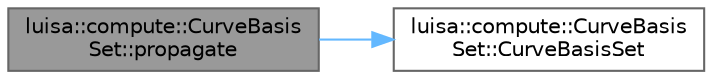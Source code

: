 digraph "luisa::compute::CurveBasisSet::propagate"
{
 // LATEX_PDF_SIZE
  bgcolor="transparent";
  edge [fontname=Helvetica,fontsize=10,labelfontname=Helvetica,labelfontsize=10];
  node [fontname=Helvetica,fontsize=10,shape=box,height=0.2,width=0.4];
  rankdir="LR";
  Node1 [id="Node000001",label="luisa::compute::CurveBasis\lSet::propagate",height=0.2,width=0.4,color="gray40", fillcolor="grey60", style="filled", fontcolor="black",tooltip=" "];
  Node1 -> Node2 [id="edge1_Node000001_Node000002",color="steelblue1",style="solid",tooltip=" "];
  Node2 [id="Node000002",label="luisa::compute::CurveBasis\lSet::CurveBasisSet",height=0.2,width=0.4,color="grey40", fillcolor="white", style="filled",URL="$classluisa_1_1compute_1_1_curve_basis_set.html#a5ab0e1b892d390866c89a763e0e5ce34",tooltip=" "];
}
